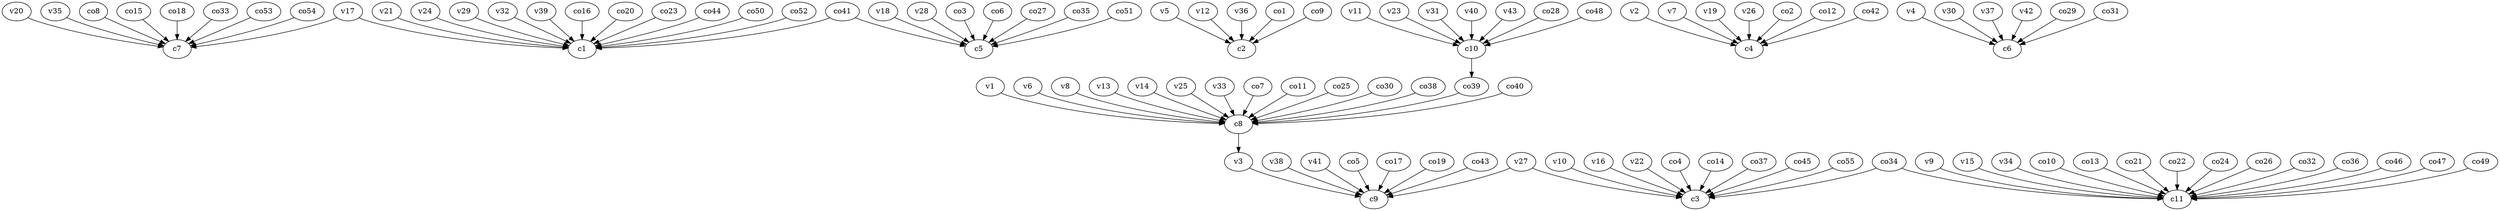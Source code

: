 strict digraph  {
c1;
c2;
c3;
c4;
c5;
c6;
c7;
c8;
c9;
c10;
c11;
v1;
v2;
v3;
v4;
v5;
v6;
v7;
v8;
v9;
v10;
v11;
v12;
v13;
v14;
v15;
v16;
v17;
v18;
v19;
v20;
v21;
v22;
v23;
v24;
v25;
v26;
v27;
v28;
v29;
v30;
v31;
v32;
v33;
v34;
v35;
v36;
v37;
v38;
v39;
v40;
v41;
v42;
v43;
co1;
co2;
co3;
co4;
co5;
co6;
co7;
co8;
co9;
co10;
co11;
co12;
co13;
co14;
co15;
co16;
co17;
co18;
co19;
co20;
co21;
co22;
co23;
co24;
co25;
co26;
co27;
co28;
co29;
co30;
co31;
co32;
co33;
co34;
co35;
co36;
co37;
co38;
co39;
co40;
co41;
co42;
co43;
co44;
co45;
co46;
co47;
co48;
co49;
co50;
co51;
co52;
co53;
co54;
co55;
c8 -> v3  [weight=1];
c10 -> co39  [weight=1];
v1 -> c8  [weight=1];
v2 -> c4  [weight=1];
v3 -> c9  [weight=1];
v4 -> c6  [weight=1];
v5 -> c2  [weight=1];
v6 -> c8  [weight=1];
v7 -> c4  [weight=1];
v8 -> c8  [weight=1];
v9 -> c11  [weight=1];
v10 -> c3  [weight=1];
v11 -> c10  [weight=1];
v12 -> c2  [weight=1];
v13 -> c8  [weight=1];
v14 -> c8  [weight=1];
v15 -> c11  [weight=1];
v16 -> c3  [weight=1];
v17 -> c1  [weight=1];
v17 -> c7  [weight=1];
v18 -> c5  [weight=1];
v19 -> c4  [weight=1];
v20 -> c7  [weight=1];
v21 -> c1  [weight=1];
v22 -> c3  [weight=1];
v23 -> c10  [weight=1];
v24 -> c1  [weight=1];
v25 -> c8  [weight=1];
v26 -> c4  [weight=1];
v27 -> c3  [weight=1];
v27 -> c9  [weight=1];
v28 -> c5  [weight=1];
v29 -> c1  [weight=1];
v30 -> c6  [weight=1];
v31 -> c10  [weight=1];
v32 -> c1  [weight=1];
v33 -> c8  [weight=1];
v34 -> c11  [weight=1];
v35 -> c7  [weight=1];
v36 -> c2  [weight=1];
v37 -> c6  [weight=1];
v38 -> c9  [weight=1];
v39 -> c1  [weight=1];
v40 -> c10  [weight=1];
v41 -> c9  [weight=1];
v42 -> c6  [weight=1];
v43 -> c10  [weight=1];
co1 -> c2  [weight=1];
co2 -> c4  [weight=1];
co3 -> c5  [weight=1];
co4 -> c3  [weight=1];
co5 -> c9  [weight=1];
co6 -> c5  [weight=1];
co7 -> c8  [weight=1];
co8 -> c7  [weight=1];
co9 -> c2  [weight=1];
co10 -> c11  [weight=1];
co11 -> c8  [weight=1];
co12 -> c4  [weight=1];
co13 -> c11  [weight=1];
co14 -> c3  [weight=1];
co15 -> c7  [weight=1];
co16 -> c1  [weight=1];
co17 -> c9  [weight=1];
co18 -> c7  [weight=1];
co19 -> c9  [weight=1];
co20 -> c1  [weight=1];
co21 -> c11  [weight=1];
co22 -> c11  [weight=1];
co23 -> c1  [weight=1];
co24 -> c11  [weight=1];
co25 -> c8  [weight=1];
co26 -> c11  [weight=1];
co27 -> c5  [weight=1];
co28 -> c10  [weight=1];
co29 -> c6  [weight=1];
co30 -> c8  [weight=1];
co31 -> c6  [weight=1];
co32 -> c11  [weight=1];
co33 -> c7  [weight=1];
co34 -> c11  [weight=1];
co34 -> c3  [weight=1];
co35 -> c5  [weight=1];
co36 -> c11  [weight=1];
co37 -> c3  [weight=1];
co38 -> c8  [weight=1];
co39 -> c8  [weight=1];
co40 -> c8  [weight=1];
co41 -> c1  [weight=1];
co41 -> c5  [weight=1];
co42 -> c4  [weight=1];
co43 -> c9  [weight=1];
co44 -> c1  [weight=1];
co45 -> c3  [weight=1];
co46 -> c11  [weight=1];
co47 -> c11  [weight=1];
co48 -> c10  [weight=1];
co49 -> c11  [weight=1];
co50 -> c1  [weight=1];
co51 -> c5  [weight=1];
co52 -> c1  [weight=1];
co53 -> c7  [weight=1];
co54 -> c7  [weight=1];
co55 -> c3  [weight=1];
}
